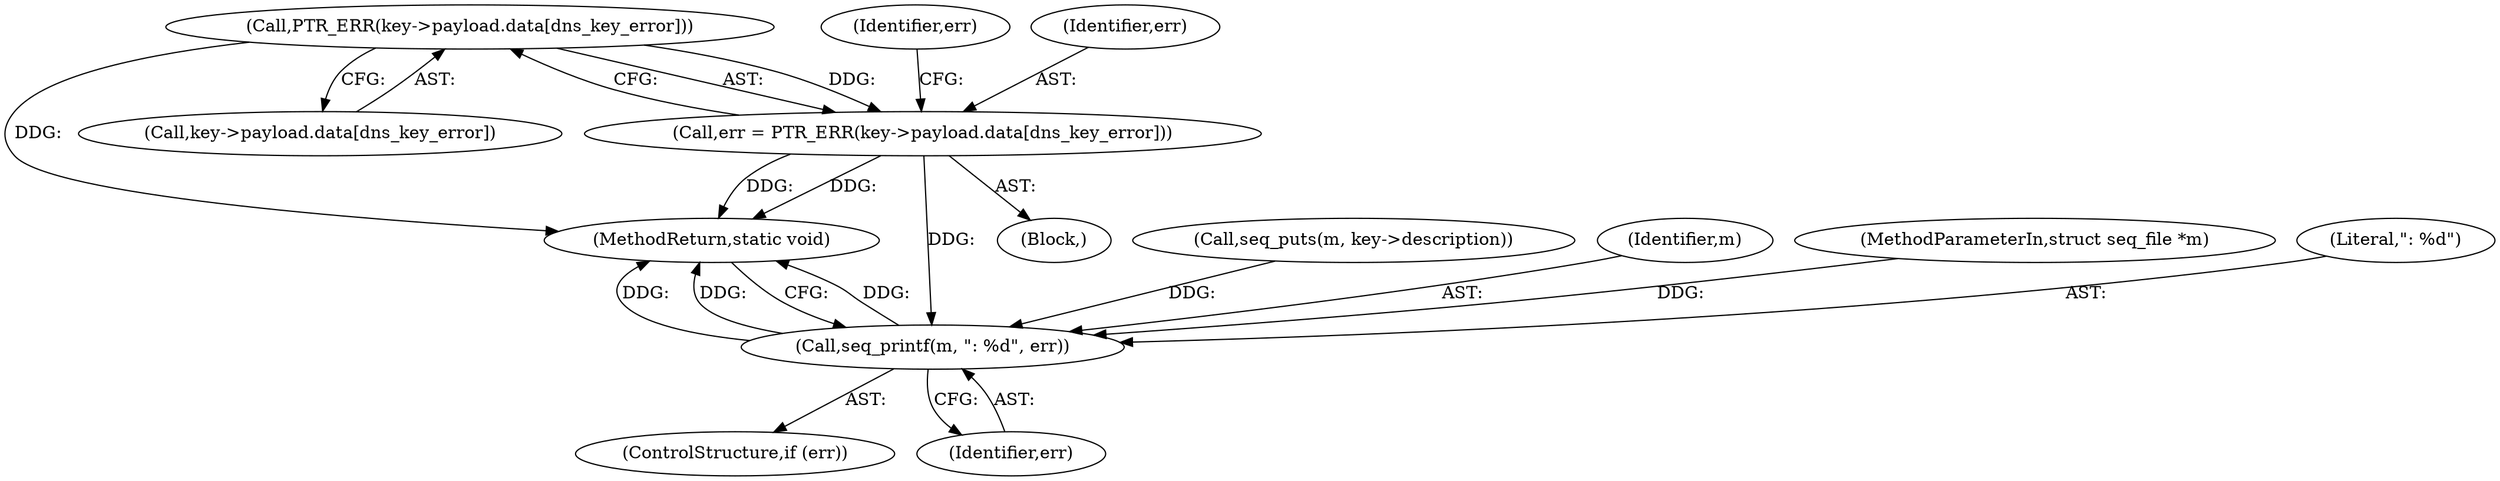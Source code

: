 digraph "0_linux_363b02dab09b3226f3bd1420dad9c72b79a42a76@array" {
"1000116" [label="(Call,PTR_ERR(key->payload.data[dns_key_error]))"];
"1000114" [label="(Call,err = PTR_ERR(key->payload.data[dns_key_error]))"];
"1000126" [label="(Call,seq_printf(m, \": %d\", err))"];
"1000116" [label="(Call,PTR_ERR(key->payload.data[dns_key_error]))"];
"1000104" [label="(Call,seq_puts(m, key->description))"];
"1000115" [label="(Identifier,err)"];
"1000114" [label="(Call,err = PTR_ERR(key->payload.data[dns_key_error]))"];
"1000112" [label="(Block,)"];
"1000117" [label="(Call,key->payload.data[dns_key_error])"];
"1000126" [label="(Call,seq_printf(m, \": %d\", err))"];
"1000124" [label="(ControlStructure,if (err))"];
"1000137" [label="(MethodReturn,static void)"];
"1000129" [label="(Identifier,err)"];
"1000127" [label="(Identifier,m)"];
"1000125" [label="(Identifier,err)"];
"1000102" [label="(MethodParameterIn,struct seq_file *m)"];
"1000128" [label="(Literal,\": %d\")"];
"1000116" -> "1000114"  [label="AST: "];
"1000116" -> "1000117"  [label="CFG: "];
"1000117" -> "1000116"  [label="AST: "];
"1000114" -> "1000116"  [label="CFG: "];
"1000116" -> "1000137"  [label="DDG: "];
"1000116" -> "1000114"  [label="DDG: "];
"1000114" -> "1000112"  [label="AST: "];
"1000115" -> "1000114"  [label="AST: "];
"1000125" -> "1000114"  [label="CFG: "];
"1000114" -> "1000137"  [label="DDG: "];
"1000114" -> "1000137"  [label="DDG: "];
"1000114" -> "1000126"  [label="DDG: "];
"1000126" -> "1000124"  [label="AST: "];
"1000126" -> "1000129"  [label="CFG: "];
"1000127" -> "1000126"  [label="AST: "];
"1000128" -> "1000126"  [label="AST: "];
"1000129" -> "1000126"  [label="AST: "];
"1000137" -> "1000126"  [label="CFG: "];
"1000126" -> "1000137"  [label="DDG: "];
"1000126" -> "1000137"  [label="DDG: "];
"1000126" -> "1000137"  [label="DDG: "];
"1000104" -> "1000126"  [label="DDG: "];
"1000102" -> "1000126"  [label="DDG: "];
}
